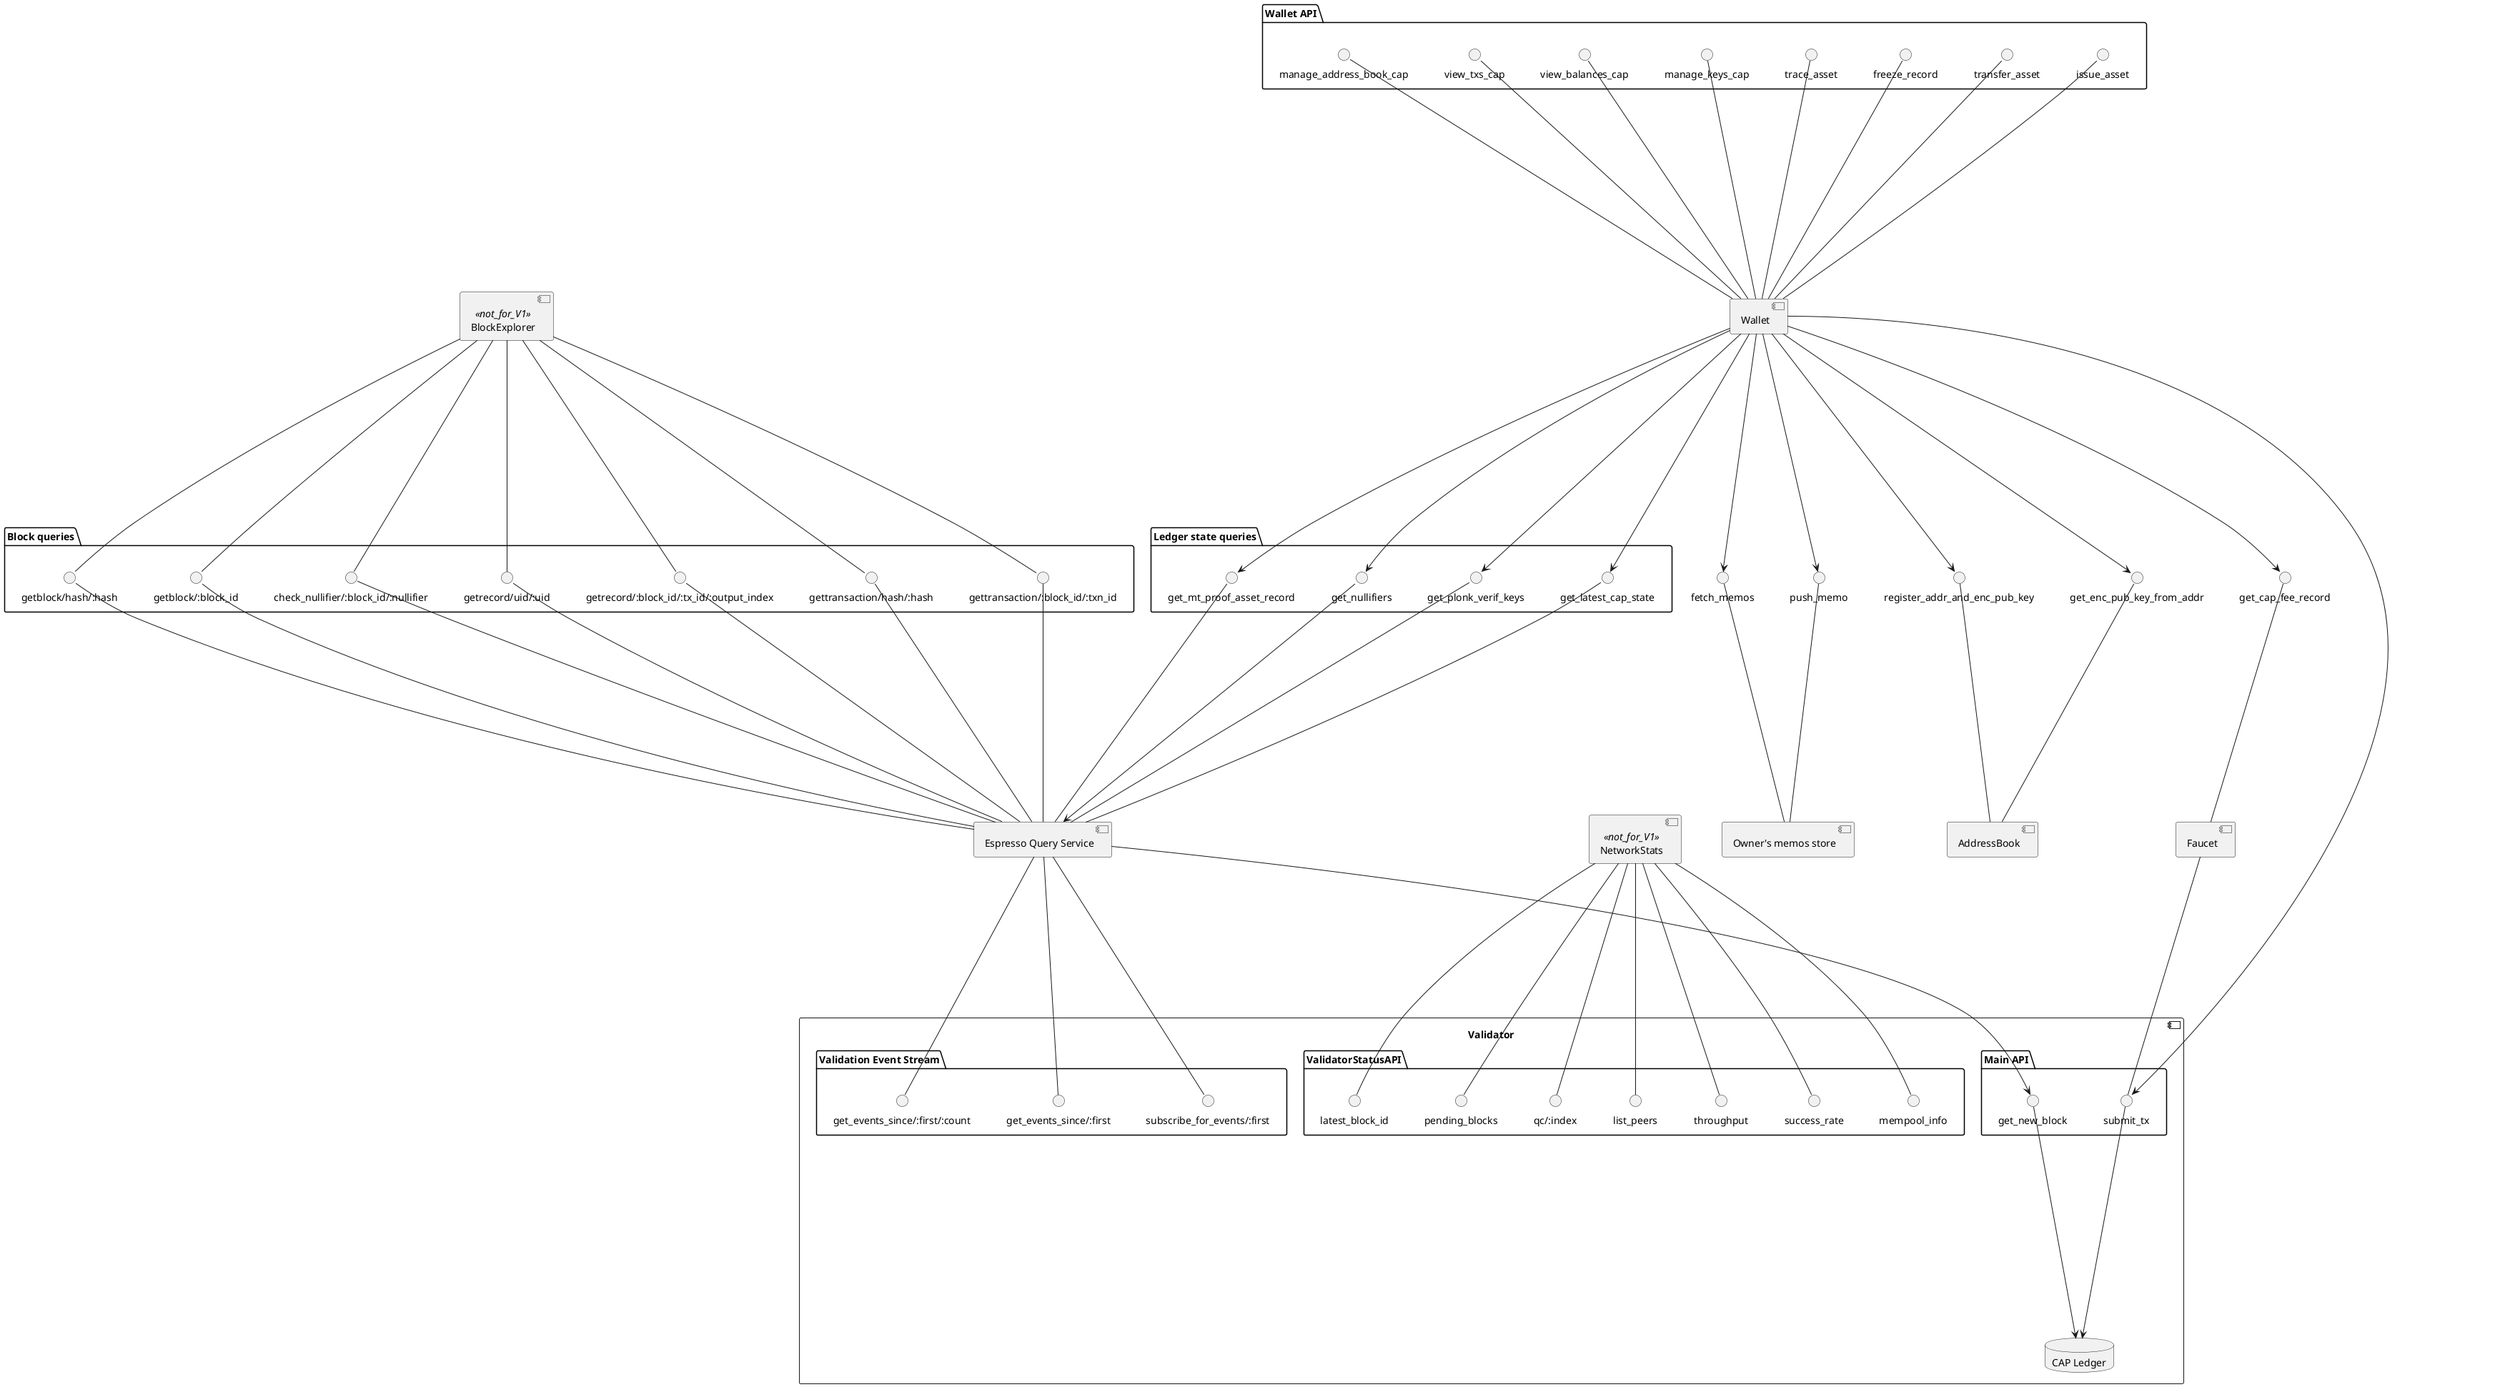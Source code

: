 @startuml

component "Wallet" as Wallet
skinparam ranksep 300

package "Wallet API" {
    issue_asset -down- Wallet
    transfer_asset -down- Wallet
    freeze_record -down- Wallet
    trace_asset -down- Wallet
    manage_keys_cap -down- Wallet
    view_balances_cap -down- Wallet
    view_txs_cap -down- Wallet
    manage_address_book_cap -down- Wallet
}

component "Espresso Query Service" as EsQS
component BlockExplorer <<not_for_V1>> as BE
component NetworkStats <<not_for_V1>> as NS

package "Block queries" as BQ {
    interface "getblock/:block_id" as get_block_block_id
    interface  "getblock/hash/:hash" as get_block_hash
    interface  "gettransaction/:block_id/:txn_id" as get_transaction_block_id_tx_id
    interface "gettransaction/hash/:hash" as get_transaction_hash
    interface "getrecord/:block_id/:tx_id/:output_index" as get_record_block_id_tx_id_output_index
    interface "getrecord/uid/:uid" as get_record_uid
    interface "check_nullifier/:block_id/:nullifier" as check_nullifier_block_id_nullifier

    get_block_block_id -down- EsQS
    get_block_hash -down- EsQS
    get_transaction_block_id_tx_id -down- EsQS
    get_transaction_hash -down- EsQS
    get_record_block_id_tx_id_output_index -down- EsQS
    get_record_uid -down- EsQS
    check_nullifier_block_id_nullifier -down- EsQS
}

package "Ledger state queries" as LSQ {
    get_latest_cap_state -down- EsQS
    get_plonk_verif_keys -down- EsQS
    get_nullifiers -down-> EsQS
    get_mt_proof_asset_record -down- EsQS
}


[Owner's memos store] as OMS
interface fetch_memos
interface push_memo
fetch_memos -down- OMS
push_memo -down- OMS


[AddressBook] as AB
interface register_addr_and_enc_pub_key
interface get_enc_pub_key_from_addr
register_addr_and_enc_pub_key -down- AB
get_enc_pub_key_from_addr -down- AB

[Faucet] as F
get_cap_fee_record -down- F

component Validator {

    package "Main API" {
        interface submit_tx
        interface get_new_block
    }

    package ValidatorStatusAPI {
        interface list_peers
        interface "qc/:index" as qc_index
        interface "pending_blocks"
        interface latest_block_id
        interface mempool_info
        interface success_rate
        interface throughput
    }

    package "Validation Event Stream" as VES {
        interface "subscribe_for_events/:first" as sus_events_first
        interface  "get_events_since/:first" as get_events_since_first
        interface  "get_events_since/:first/:count" as get_events_since_first_count
    }

    database "CAP Ledger" as CAPLedger{
        submit_tx -down-> CAPLedger
        get_new_block -down-> CAPLedger
    }
}

EsQS -down-> get_new_block


Wallet -down-> fetch_memos
Wallet -down-> submit_tx
Wallet -down-> push_memo
Wallet -down-> get_mt_proof_asset_record
Wallet -down-> register_addr_and_enc_pub_key
Wallet -down-> get_enc_pub_key_from_addr
Wallet -down-> get_latest_cap_state
Wallet -down-> get_plonk_verif_keys
Wallet -down-> get_cap_fee_record
Wallet -down-> get_nullifiers


BE -down- get_block_block_id
BE -down- get_block_hash
BE -down- get_transaction_block_id_tx_id
BE -down- get_transaction_hash
BE -down- get_record_block_id_tx_id_output_index
BE -down- get_record_uid
BE -down- check_nullifier_block_id_nullifier

NS -down- list_peers
NS -down- qc_index
NS -down- latest_block_id
NS -down- pending_blocks
NS -down- mempool_info
NS -down- success_rate
NS -down- throughput

EsQS -down- sus_events_first
EsQS -down- get_events_since_first
EsQS -down- get_events_since_first_count

F -down- submit_tx

@enduml
